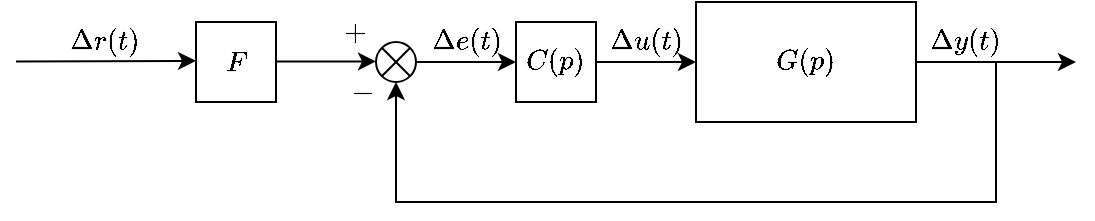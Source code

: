 <mxfile version="20.7.4" type="device"><diagram id="W67U8ffIpknYoWTqy78r" name="Page-1"><mxGraphModel dx="439" dy="347" grid="1" gridSize="10" guides="1" tooltips="1" connect="1" arrows="1" fold="1" page="1" pageScale="1" pageWidth="850" pageHeight="1100" math="1" shadow="0"><root><mxCell id="0"/><mxCell id="1" parent="0"/><mxCell id="6H9MDMNO4rxt8QHmhHtq-11" style="edgeStyle=orthogonalEdgeStyle;rounded=0;orthogonalLoop=1;jettySize=auto;html=1;exitX=1;exitY=0.5;exitDx=0;exitDy=0;entryX=0;entryY=0.5;entryDx=0;entryDy=0;" parent="1" source="6H9MDMNO4rxt8QHmhHtq-5" target="6H9MDMNO4rxt8QHmhHtq-7" edge="1"><mxGeometry relative="1" as="geometry"/></mxCell><mxCell id="6H9MDMNO4rxt8QHmhHtq-5" value="$$ C(p)$$" style="whiteSpace=wrap;html=1;aspect=fixed;" parent="1" vertex="1"><mxGeometry x="400" y="440" width="40" height="40" as="geometry"/></mxCell><mxCell id="6H9MDMNO4rxt8QHmhHtq-10" style="edgeStyle=orthogonalEdgeStyle;rounded=0;orthogonalLoop=1;jettySize=auto;html=1;exitX=1;exitY=0.5;exitDx=0;exitDy=0;entryX=0;entryY=0.5;entryDx=0;entryDy=0;" parent="1" source="6H9MDMNO4rxt8QHmhHtq-6" target="6H9MDMNO4rxt8QHmhHtq-5" edge="1"><mxGeometry relative="1" as="geometry"/></mxCell><mxCell id="6H9MDMNO4rxt8QHmhHtq-13" style="edgeStyle=orthogonalEdgeStyle;rounded=0;orthogonalLoop=1;jettySize=auto;html=1;exitX=0.5;exitY=1;exitDx=0;exitDy=0;shadow=0;strokeColor=default;startArrow=classic;startFill=1;endArrow=none;endFill=0;" parent="1" source="6H9MDMNO4rxt8QHmhHtq-6" edge="1"><mxGeometry relative="1" as="geometry"><mxPoint x="640" y="460" as="targetPoint"/><Array as="points"><mxPoint x="340" y="530"/><mxPoint x="640" y="530"/></Array></mxGeometry></mxCell><mxCell id="6H9MDMNO4rxt8QHmhHtq-6" value="" style="shape=sumEllipse;perimeter=ellipsePerimeter;whiteSpace=wrap;html=1;backgroundOutline=1;" parent="1" vertex="1"><mxGeometry x="330" y="450" width="20" height="20" as="geometry"/></mxCell><mxCell id="6H9MDMNO4rxt8QHmhHtq-12" style="edgeStyle=orthogonalEdgeStyle;rounded=0;orthogonalLoop=1;jettySize=auto;html=1;exitX=1;exitY=0.5;exitDx=0;exitDy=0;" parent="1" source="6H9MDMNO4rxt8QHmhHtq-7" edge="1"><mxGeometry relative="1" as="geometry"><mxPoint x="680" y="460" as="targetPoint"/></mxGeometry></mxCell><mxCell id="6H9MDMNO4rxt8QHmhHtq-7" value="$$ G(p) $$" style="rounded=0;whiteSpace=wrap;html=1;" parent="1" vertex="1"><mxGeometry x="490" y="430" width="110" height="60" as="geometry"/></mxCell><mxCell id="6H9MDMNO4rxt8QHmhHtq-9" value="" style="endArrow=classic;html=1;rounded=0;" parent="1" edge="1"><mxGeometry width="50" height="50" relative="1" as="geometry"><mxPoint x="150" y="459.72" as="sourcePoint"/><mxPoint x="240" y="459.43" as="targetPoint"/></mxGeometry></mxCell><mxCell id="6H9MDMNO4rxt8QHmhHtq-14" value="$$\Delta r(t)$$" style="text;html=1;strokeColor=none;fillColor=none;align=center;verticalAlign=middle;whiteSpace=wrap;rounded=0;" parent="1" vertex="1"><mxGeometry x="164" y="439.72" width="60" height="20" as="geometry"/></mxCell><mxCell id="6H9MDMNO4rxt8QHmhHtq-15" value="$$\Delta u(t)$$" style="text;html=1;strokeColor=none;fillColor=none;align=center;verticalAlign=middle;whiteSpace=wrap;rounded=0;" parent="1" vertex="1"><mxGeometry x="440" y="440" width="50" height="20" as="geometry"/></mxCell><mxCell id="6H9MDMNO4rxt8QHmhHtq-16" value="$$\Delta y(t)$$" style="text;html=1;strokeColor=none;fillColor=none;align=center;verticalAlign=middle;whiteSpace=wrap;rounded=0;" parent="1" vertex="1"><mxGeometry x="600" y="440" width="50" height="20" as="geometry"/></mxCell><mxCell id="6H9MDMNO4rxt8QHmhHtq-17" value="$$+$$" style="text;html=1;strokeColor=none;fillColor=none;align=center;verticalAlign=middle;whiteSpace=wrap;rounded=0;" parent="1" vertex="1"><mxGeometry x="310" y="440" width="20" height="10" as="geometry"/></mxCell><mxCell id="6H9MDMNO4rxt8QHmhHtq-18" value="$$-$$" style="text;html=1;strokeColor=none;fillColor=none;align=center;verticalAlign=middle;whiteSpace=wrap;rounded=0;" parent="1" vertex="1"><mxGeometry x="314" y="470" width="20" height="10" as="geometry"/></mxCell><mxCell id="6H9MDMNO4rxt8QHmhHtq-23" style="edgeStyle=orthogonalEdgeStyle;rounded=0;orthogonalLoop=1;jettySize=auto;html=1;exitX=1;exitY=0.5;exitDx=0;exitDy=0;entryX=0;entryY=0.5;entryDx=0;entryDy=0;" parent="1" edge="1"><mxGeometry relative="1" as="geometry"><mxPoint x="280" y="459.71" as="sourcePoint"/><mxPoint x="330" y="459.71" as="targetPoint"/></mxGeometry></mxCell><mxCell id="6H9MDMNO4rxt8QHmhHtq-24" value="$$F$$" style="whiteSpace=wrap;html=1;aspect=fixed;" parent="1" vertex="1"><mxGeometry x="240" y="440" width="40" height="40" as="geometry"/></mxCell><mxCell id="j-IFYeWBJaWAUxSfVjFC-1" value="$$\Delta e(t)$$" style="text;html=1;strokeColor=none;fillColor=none;align=center;verticalAlign=middle;whiteSpace=wrap;rounded=0;" vertex="1" parent="1"><mxGeometry x="350" y="440" width="50" height="20" as="geometry"/></mxCell></root></mxGraphModel></diagram></mxfile>